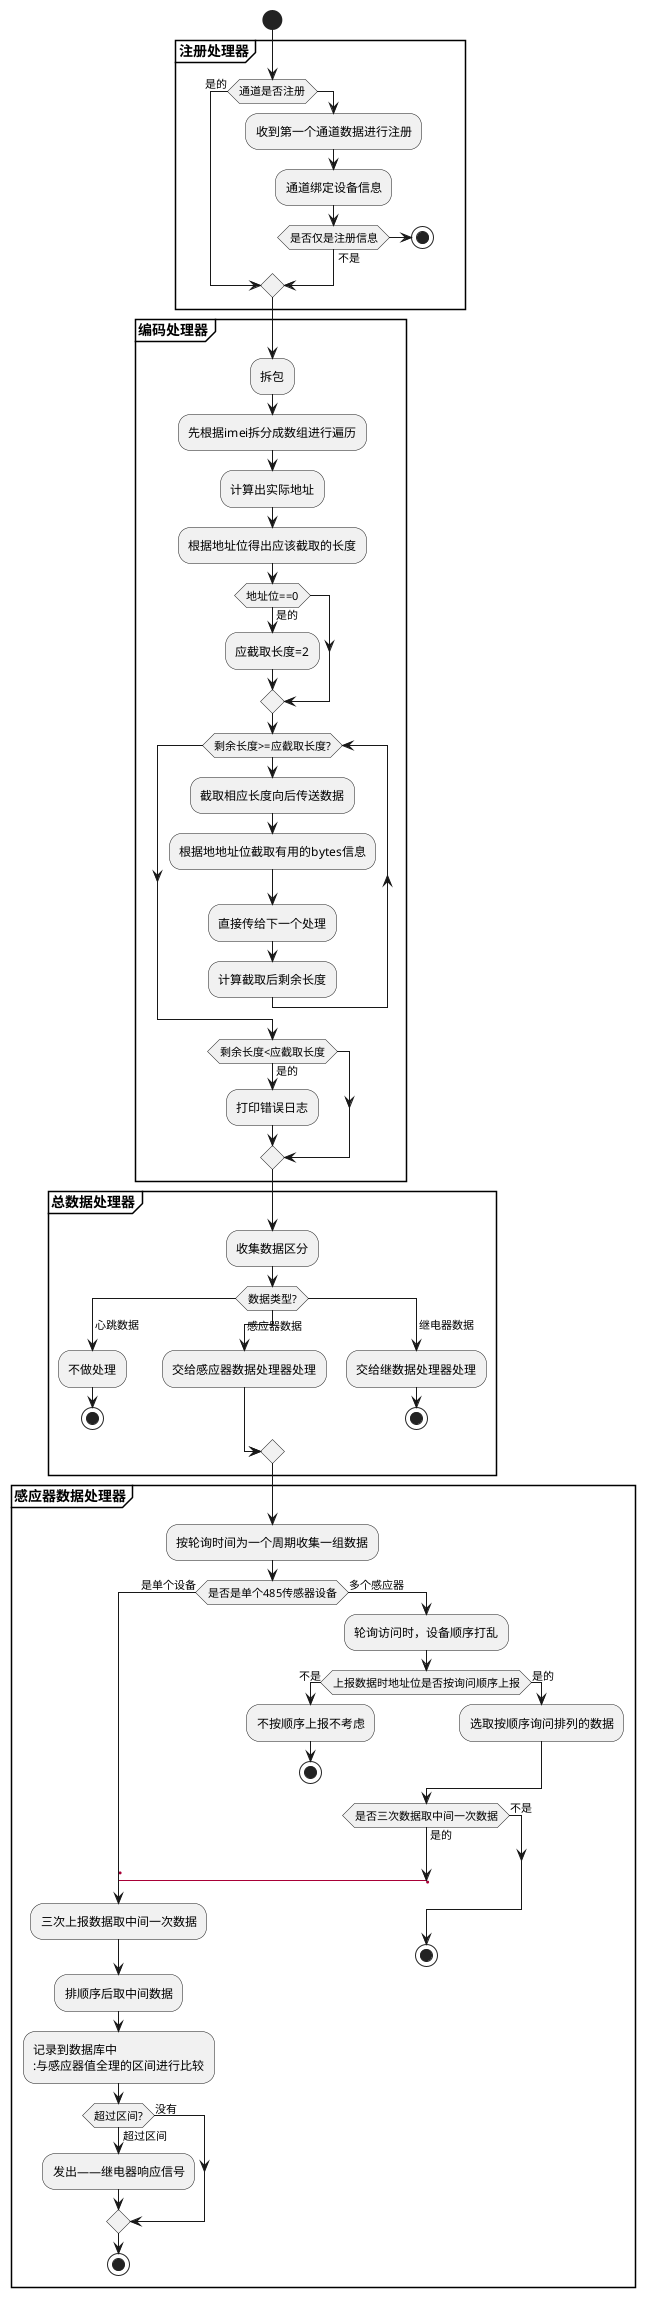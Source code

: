 @startuml
'https://plantuml.com/activity-diagram-beta

start
partition "**注册处理器**" {
    if(通道是否注册)then(是的)
    label next
    else
    :收到第一个通道数据进行注册;
    :通道绑定设备信息;
        if(是否仅是注册信息)then(不是)
        label next
        else
        stop
        endif
    endif
}
partition "**编码处理器**" {
    :拆包;
    :先根据imei拆分成数组进行遍历;
    :计算出实际地址;
    :根据地址位得出应该截取的长度;
    if(地址位==0)then(是的)
    :应截取长度=2;
    endif
    while (剩余长度>=应截取长度?)
        :截取相应长度向后传送数据;
        :根据地地址位截取有用的bytes信息;
        :直接传给下一个处理;
        :计算截取后剩余长度;
    endwhile
    if(剩余长度<应截取长度)then(是的)
    :打印错误日志;
    endif
}
partition "**总数据处理器**" {
    :收集数据区分;
    switch (数据类型?)
    case ( 心跳数据 )
      :不做处理;
      stop
    case ( 感应器数据 )
    :交给感应器数据处理器处理;
    case ( 继电器数据 )
      :交给继数据处理器处理;
      stop
    endswitch
}
partition "**感应器数据处理器**" {
        :按轮询时间为一个周期收集一组数据;
        if (是否是单个485传感器设备) then (是单个设备)
        label sp_lab0
            label sp_lab1
            label sp_lab1
            label sp_lab1
            label sp_lab1
            label sp_lab1
            label sp_lab1
            label sp_lab1
            label sp_lab1
          label lab
          :三次上报数据取中间一次数据;
          :排顺序后取中间数据;
          :记录到数据库中
          :与感应器值全理的区间进行比较;
          if(超过区间?)then(没有)
          else(超过区间)
          :发出——继电器响应信号;
          endif
          stop
        else(多个感应器)
          :轮询访问时，设备顺序打乱;
          if(上报数据时地址位是否按询问顺序上报) then (不是)
          :不按顺序上报不考虑;
          stop
          else(是的)
          :选取按顺序询问排列的数据;
          endif
          if(是否三次数据取中间一次数据)then(是的)
          label sp_lab2
           goto lab
          else(不是)
          endif
          stop
@enduml

